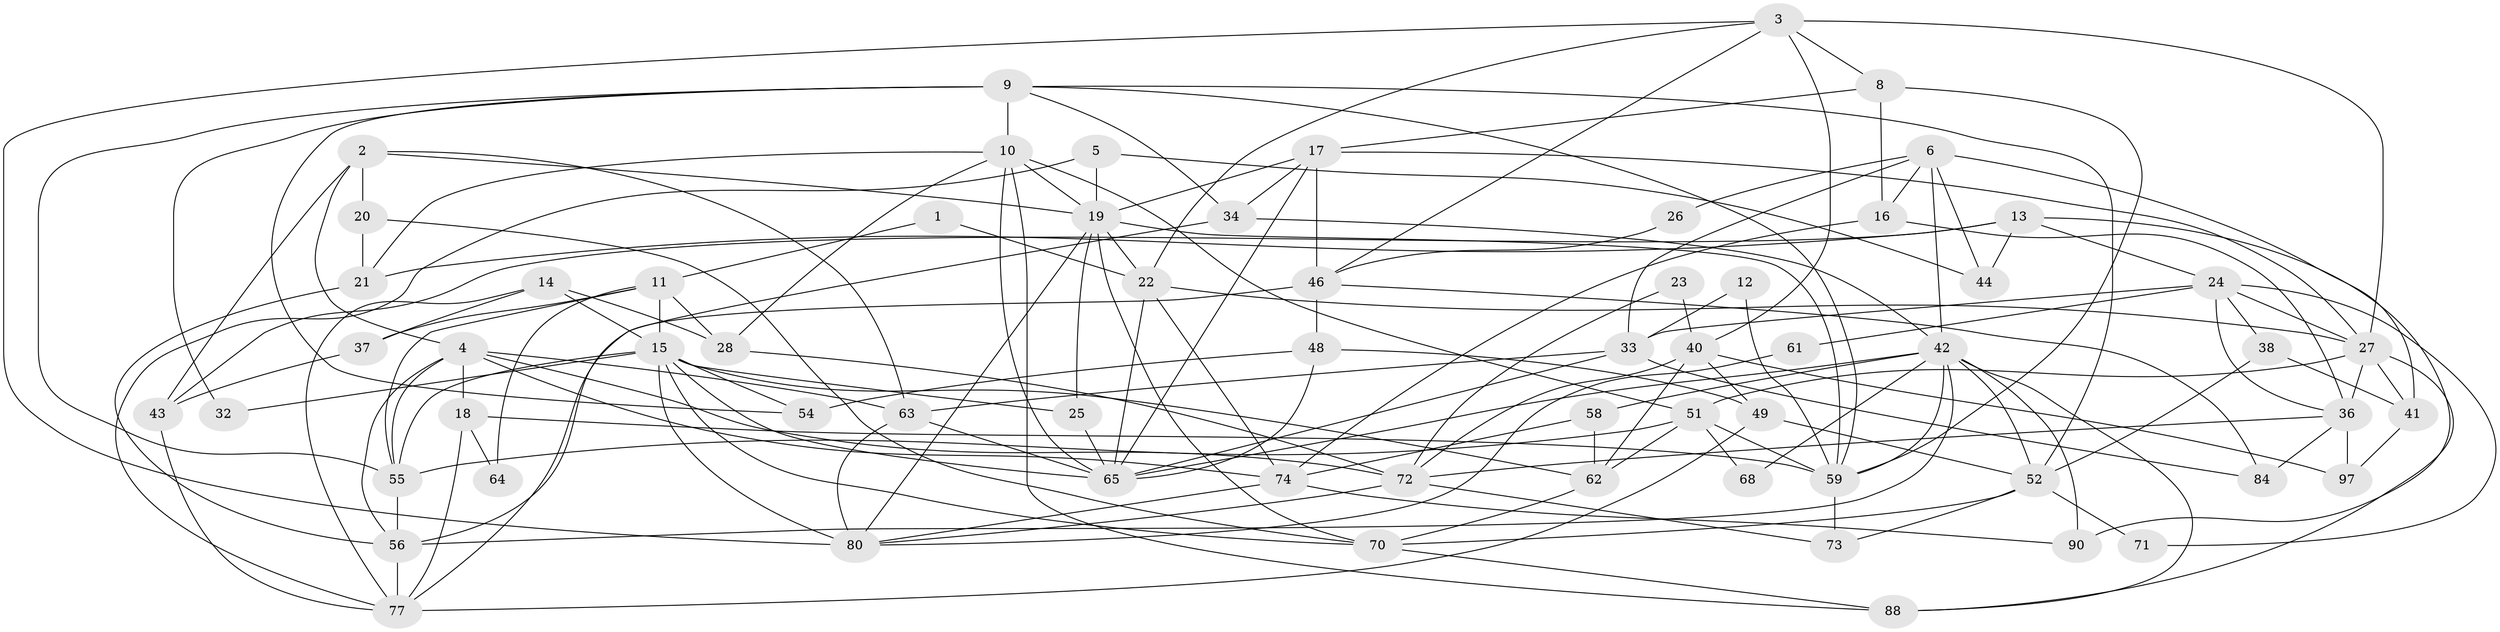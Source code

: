 // original degree distribution, {3: 0.3, 5: 0.13, 4: 0.34, 6: 0.09, 8: 0.02, 2: 0.09, 7: 0.03}
// Generated by graph-tools (version 1.1) at 2025/38/02/21/25 10:38:59]
// undirected, 65 vertices, 158 edges
graph export_dot {
graph [start="1"]
  node [color=gray90,style=filled];
  1;
  2 [super="+7"];
  3 [super="+50"];
  4 [super="+39"];
  5;
  6 [super="+35"];
  8;
  9 [super="+81"];
  10 [super="+30"];
  11 [super="+99"];
  12;
  13 [super="+31"];
  14;
  15 [super="+53"];
  16;
  17 [super="+96"];
  18;
  19 [super="+87"];
  20;
  21 [super="+29"];
  22 [super="+47"];
  23;
  24 [super="+66"];
  25;
  26;
  27 [super="+57"];
  28 [super="+83"];
  32;
  33 [super="+92"];
  34;
  36 [super="+45"];
  37;
  38;
  40 [super="+98"];
  41 [super="+69"];
  42 [super="+100"];
  43 [super="+78"];
  44;
  46 [super="+60"];
  48;
  49;
  51 [super="+86"];
  52 [super="+67"];
  54 [super="+95"];
  55 [super="+79"];
  56;
  58;
  59 [super="+93"];
  61;
  62;
  63 [super="+82"];
  64;
  65 [super="+75"];
  68;
  70 [super="+91"];
  71;
  72 [super="+94"];
  73;
  74 [super="+76"];
  77 [super="+85"];
  80 [super="+89"];
  84;
  88;
  90;
  97;
  1 -- 22 [weight=2];
  1 -- 11;
  2 -- 19;
  2 -- 4;
  2 -- 43;
  2 -- 20;
  2 -- 63;
  3 -- 80;
  3 -- 40;
  3 -- 8;
  3 -- 27;
  3 -- 46;
  3 -- 22;
  4 -- 55;
  4 -- 18;
  4 -- 72;
  4 -- 56;
  4 -- 63;
  4 -- 74;
  5 -- 19;
  5 -- 44;
  5 -- 77;
  6 -- 16;
  6 -- 26 [weight=2];
  6 -- 33;
  6 -- 42;
  6 -- 41;
  6 -- 44;
  8 -- 16;
  8 -- 59;
  8 -- 17;
  9 -- 32;
  9 -- 52;
  9 -- 34;
  9 -- 59;
  9 -- 55;
  9 -- 10;
  9 -- 54;
  10 -- 51;
  10 -- 19;
  10 -- 88;
  10 -- 65;
  10 -- 21;
  10 -- 28;
  11 -- 15;
  11 -- 37;
  11 -- 64;
  11 -- 28 [weight=2];
  11 -- 55;
  12 -- 59 [weight=2];
  12 -- 33;
  13 -- 90;
  13 -- 44;
  13 -- 43 [weight=2];
  13 -- 24;
  13 -- 21;
  14 -- 15;
  14 -- 77;
  14 -- 28;
  14 -- 37;
  15 -- 62;
  15 -- 32;
  15 -- 55;
  15 -- 80;
  15 -- 54;
  15 -- 25;
  15 -- 70;
  15 -- 65;
  16 -- 36;
  16 -- 74;
  17 -- 34;
  17 -- 46 [weight=2];
  17 -- 65;
  17 -- 19;
  17 -- 27;
  18 -- 59;
  18 -- 64;
  18 -- 77;
  19 -- 22 [weight=2];
  19 -- 25;
  19 -- 59;
  19 -- 80;
  19 -- 70;
  20 -- 21;
  20 -- 70;
  21 -- 56;
  22 -- 65;
  22 -- 74;
  22 -- 27;
  23 -- 40;
  23 -- 72;
  24 -- 36;
  24 -- 61;
  24 -- 33;
  24 -- 38;
  24 -- 71;
  24 -- 27;
  25 -- 65;
  26 -- 46;
  27 -- 36;
  27 -- 51;
  27 -- 41;
  27 -- 88;
  28 -- 72;
  33 -- 63;
  33 -- 84;
  33 -- 65;
  34 -- 42;
  34 -- 77;
  36 -- 97;
  36 -- 72;
  36 -- 84;
  37 -- 43;
  38 -- 41;
  38 -- 52;
  40 -- 72;
  40 -- 49;
  40 -- 62;
  40 -- 97;
  41 -- 97;
  42 -- 56;
  42 -- 68;
  42 -- 90;
  42 -- 52;
  42 -- 65;
  42 -- 88;
  42 -- 59;
  42 -- 58;
  43 -- 77;
  46 -- 48;
  46 -- 84;
  46 -- 56;
  48 -- 49;
  48 -- 65;
  48 -- 54;
  49 -- 52;
  49 -- 77;
  51 -- 62;
  51 -- 68;
  51 -- 59;
  51 -- 55;
  52 -- 73;
  52 -- 71;
  52 -- 70;
  55 -- 56;
  56 -- 77;
  58 -- 62;
  58 -- 74;
  59 -- 73;
  61 -- 80;
  62 -- 70;
  63 -- 65;
  63 -- 80;
  70 -- 88;
  72 -- 73;
  72 -- 80;
  74 -- 90;
  74 -- 80;
}
